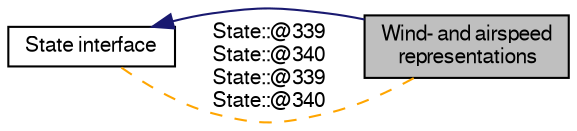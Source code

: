 digraph "Wind- and airspeed representations"
{
  edge [fontname="FreeSans",fontsize="10",labelfontname="FreeSans",labelfontsize="10"];
  node [fontname="FreeSans",fontsize="10",shape=record];
  rankdir=LR;
  Node1 [label="State interface",height=0.2,width=0.4,color="black", fillcolor="white", style="filled",URL="$group__state__interface.html",tooltip="This general state interface holds all the most important vehicle states like position, velocity, attitude, etc. "];
  Node0 [label="Wind- and airspeed\l representations",height=0.2,width=0.4,color="black", fillcolor="grey75", style="filled", fontcolor="black"];
  Node1->Node0 [shape=plaintext, color="midnightblue", dir="back", style="solid"];
  Node0->Node1 [shape=plaintext, label="State::@339\nState::@340\nState::@339\nState::@340", color="orange", dir="none", style="dashed"];
}
